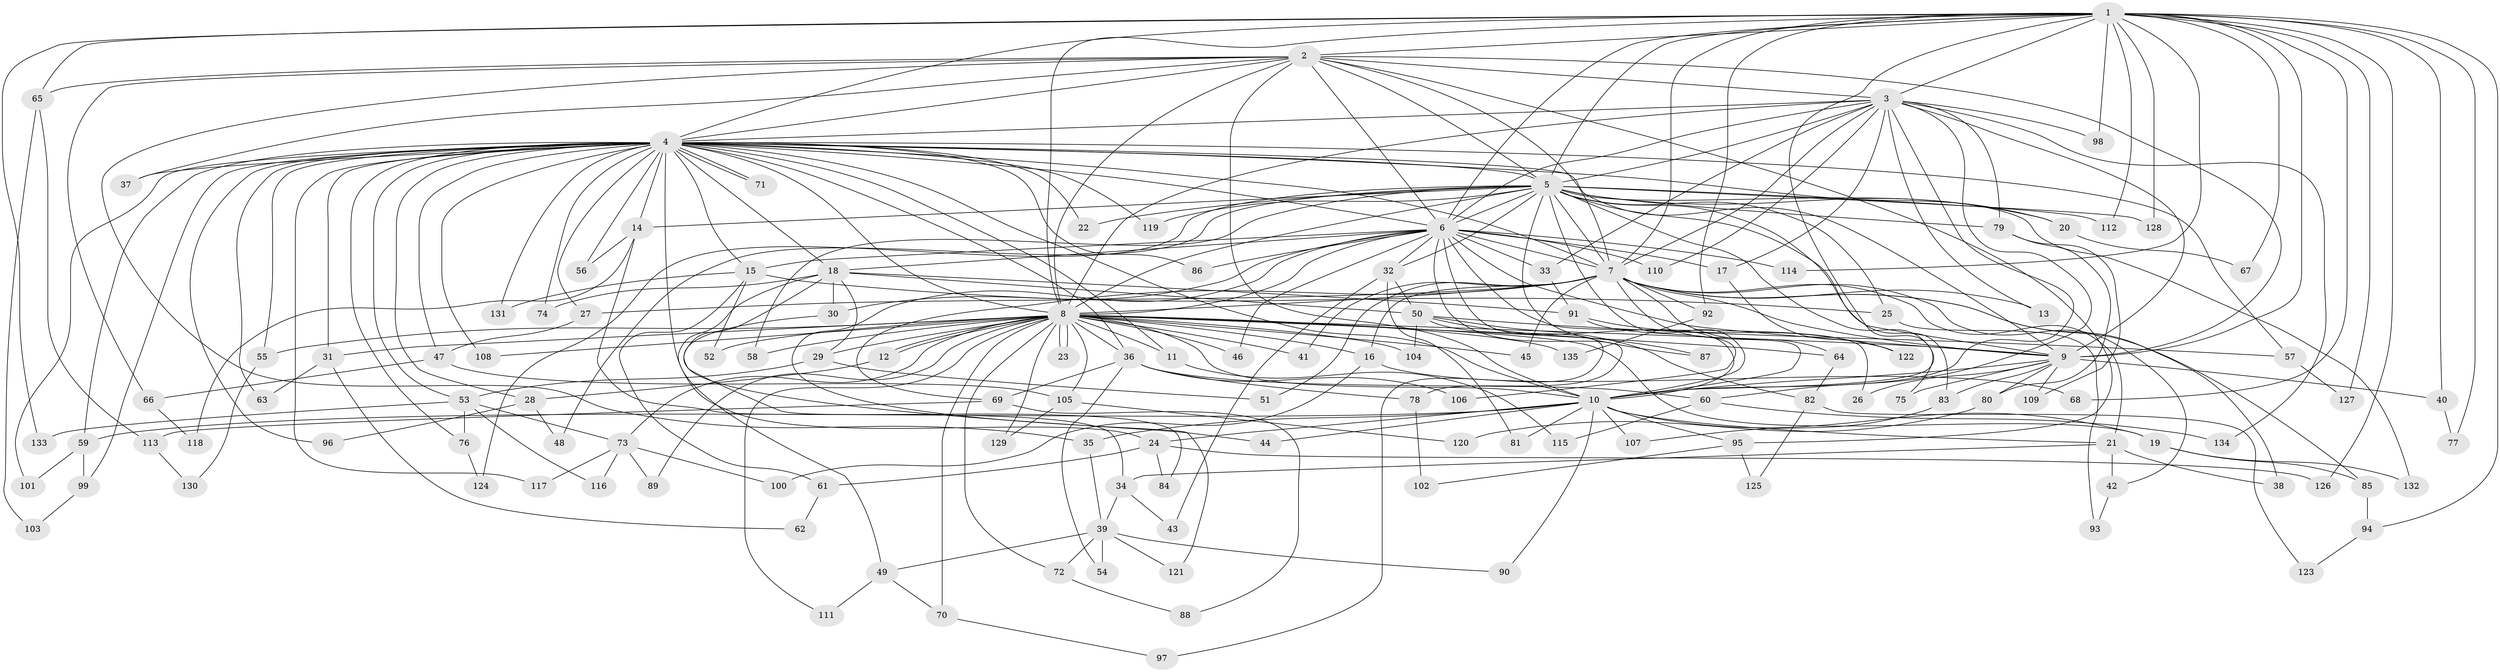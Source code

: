 // coarse degree distribution, {20: 0.009523809523809525, 11: 0.009523809523809525, 27: 0.009523809523809525, 37: 0.009523809523809525, 24: 0.009523809523809525, 19: 0.01904761904761905, 34: 0.009523809523809525, 14: 0.009523809523809525, 3: 0.2, 5: 0.05714285714285714, 1: 0.009523809523809525, 7: 0.01904761904761905, 6: 0.009523809523809525, 4: 0.12380952380952381, 9: 0.02857142857142857, 2: 0.4666666666666667}
// Generated by graph-tools (version 1.1) at 2025/23/03/03/25 07:23:45]
// undirected, 135 vertices, 295 edges
graph export_dot {
graph [start="1"]
  node [color=gray90,style=filled];
  1;
  2;
  3;
  4;
  5;
  6;
  7;
  8;
  9;
  10;
  11;
  12;
  13;
  14;
  15;
  16;
  17;
  18;
  19;
  20;
  21;
  22;
  23;
  24;
  25;
  26;
  27;
  28;
  29;
  30;
  31;
  32;
  33;
  34;
  35;
  36;
  37;
  38;
  39;
  40;
  41;
  42;
  43;
  44;
  45;
  46;
  47;
  48;
  49;
  50;
  51;
  52;
  53;
  54;
  55;
  56;
  57;
  58;
  59;
  60;
  61;
  62;
  63;
  64;
  65;
  66;
  67;
  68;
  69;
  70;
  71;
  72;
  73;
  74;
  75;
  76;
  77;
  78;
  79;
  80;
  81;
  82;
  83;
  84;
  85;
  86;
  87;
  88;
  89;
  90;
  91;
  92;
  93;
  94;
  95;
  96;
  97;
  98;
  99;
  100;
  101;
  102;
  103;
  104;
  105;
  106;
  107;
  108;
  109;
  110;
  111;
  112;
  113;
  114;
  115;
  116;
  117;
  118;
  119;
  120;
  121;
  122;
  123;
  124;
  125;
  126;
  127;
  128;
  129;
  130;
  131;
  132;
  133;
  134;
  135;
  1 -- 2;
  1 -- 3;
  1 -- 4;
  1 -- 5;
  1 -- 6;
  1 -- 7;
  1 -- 8;
  1 -- 9;
  1 -- 10;
  1 -- 40;
  1 -- 65;
  1 -- 67;
  1 -- 68;
  1 -- 77;
  1 -- 92;
  1 -- 94;
  1 -- 98;
  1 -- 112;
  1 -- 114;
  1 -- 126;
  1 -- 127;
  1 -- 128;
  1 -- 133;
  2 -- 3;
  2 -- 4;
  2 -- 5;
  2 -- 6;
  2 -- 7;
  2 -- 8;
  2 -- 9;
  2 -- 10;
  2 -- 35;
  2 -- 37;
  2 -- 65;
  2 -- 66;
  2 -- 95;
  3 -- 4;
  3 -- 5;
  3 -- 6;
  3 -- 7;
  3 -- 8;
  3 -- 9;
  3 -- 10;
  3 -- 13;
  3 -- 17;
  3 -- 33;
  3 -- 60;
  3 -- 79;
  3 -- 98;
  3 -- 110;
  3 -- 134;
  4 -- 5;
  4 -- 6;
  4 -- 7;
  4 -- 8;
  4 -- 9;
  4 -- 10;
  4 -- 11;
  4 -- 14;
  4 -- 15;
  4 -- 18;
  4 -- 20;
  4 -- 22;
  4 -- 24;
  4 -- 27;
  4 -- 28;
  4 -- 31;
  4 -- 36;
  4 -- 37;
  4 -- 47;
  4 -- 53;
  4 -- 55;
  4 -- 56;
  4 -- 57;
  4 -- 59;
  4 -- 63;
  4 -- 71;
  4 -- 71;
  4 -- 74;
  4 -- 76;
  4 -- 86;
  4 -- 96;
  4 -- 99;
  4 -- 101;
  4 -- 108;
  4 -- 117;
  4 -- 119;
  4 -- 131;
  5 -- 6;
  5 -- 7;
  5 -- 8;
  5 -- 9;
  5 -- 10;
  5 -- 14;
  5 -- 20;
  5 -- 22;
  5 -- 25;
  5 -- 32;
  5 -- 48;
  5 -- 58;
  5 -- 75;
  5 -- 79;
  5 -- 83;
  5 -- 87;
  5 -- 112;
  5 -- 119;
  5 -- 124;
  5 -- 128;
  5 -- 132;
  6 -- 7;
  6 -- 8;
  6 -- 9;
  6 -- 10;
  6 -- 15;
  6 -- 17;
  6 -- 18;
  6 -- 26;
  6 -- 30;
  6 -- 32;
  6 -- 33;
  6 -- 46;
  6 -- 78;
  6 -- 86;
  6 -- 110;
  6 -- 114;
  6 -- 121;
  7 -- 8;
  7 -- 9;
  7 -- 10;
  7 -- 13;
  7 -- 16;
  7 -- 21;
  7 -- 27;
  7 -- 38;
  7 -- 41;
  7 -- 42;
  7 -- 45;
  7 -- 51;
  7 -- 64;
  7 -- 69;
  7 -- 85;
  7 -- 92;
  8 -- 9;
  8 -- 10;
  8 -- 11;
  8 -- 12;
  8 -- 12;
  8 -- 16;
  8 -- 19;
  8 -- 23;
  8 -- 23;
  8 -- 29;
  8 -- 31;
  8 -- 36;
  8 -- 41;
  8 -- 45;
  8 -- 46;
  8 -- 52;
  8 -- 55;
  8 -- 58;
  8 -- 64;
  8 -- 70;
  8 -- 72;
  8 -- 73;
  8 -- 89;
  8 -- 104;
  8 -- 105;
  8 -- 108;
  8 -- 111;
  8 -- 129;
  8 -- 135;
  9 -- 10;
  9 -- 26;
  9 -- 40;
  9 -- 75;
  9 -- 80;
  9 -- 83;
  9 -- 109;
  10 -- 19;
  10 -- 21;
  10 -- 24;
  10 -- 35;
  10 -- 44;
  10 -- 59;
  10 -- 81;
  10 -- 90;
  10 -- 95;
  10 -- 107;
  11 -- 115;
  12 -- 28;
  14 -- 34;
  14 -- 56;
  14 -- 118;
  15 -- 25;
  15 -- 52;
  15 -- 61;
  15 -- 131;
  16 -- 68;
  16 -- 100;
  17 -- 122;
  18 -- 29;
  18 -- 30;
  18 -- 44;
  18 -- 49;
  18 -- 50;
  18 -- 74;
  18 -- 91;
  19 -- 85;
  19 -- 132;
  20 -- 67;
  21 -- 34;
  21 -- 38;
  21 -- 42;
  24 -- 61;
  24 -- 84;
  24 -- 126;
  25 -- 93;
  27 -- 47;
  28 -- 48;
  28 -- 96;
  29 -- 51;
  29 -- 53;
  30 -- 84;
  31 -- 62;
  31 -- 63;
  32 -- 43;
  32 -- 50;
  32 -- 81;
  33 -- 91;
  34 -- 39;
  34 -- 43;
  35 -- 39;
  36 -- 54;
  36 -- 60;
  36 -- 69;
  36 -- 78;
  36 -- 106;
  39 -- 49;
  39 -- 54;
  39 -- 72;
  39 -- 90;
  39 -- 121;
  40 -- 77;
  42 -- 93;
  47 -- 66;
  47 -- 105;
  49 -- 70;
  49 -- 111;
  50 -- 57;
  50 -- 82;
  50 -- 87;
  50 -- 97;
  50 -- 104;
  53 -- 73;
  53 -- 76;
  53 -- 116;
  53 -- 133;
  55 -- 130;
  57 -- 127;
  59 -- 99;
  59 -- 101;
  60 -- 115;
  60 -- 134;
  61 -- 62;
  64 -- 82;
  65 -- 103;
  65 -- 113;
  66 -- 118;
  69 -- 88;
  69 -- 113;
  70 -- 97;
  72 -- 88;
  73 -- 89;
  73 -- 100;
  73 -- 116;
  73 -- 117;
  76 -- 124;
  78 -- 102;
  79 -- 80;
  79 -- 109;
  80 -- 120;
  82 -- 123;
  82 -- 125;
  83 -- 107;
  85 -- 94;
  91 -- 106;
  91 -- 122;
  92 -- 135;
  94 -- 123;
  95 -- 102;
  95 -- 125;
  99 -- 103;
  105 -- 120;
  105 -- 129;
  113 -- 130;
}
